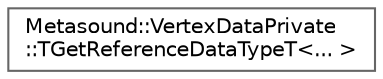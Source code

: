 digraph "Graphical Class Hierarchy"
{
 // INTERACTIVE_SVG=YES
 // LATEX_PDF_SIZE
  bgcolor="transparent";
  edge [fontname=Helvetica,fontsize=10,labelfontname=Helvetica,labelfontsize=10];
  node [fontname=Helvetica,fontsize=10,shape=box,height=0.2,width=0.4];
  rankdir="LR";
  Node0 [id="Node000000",label="Metasound::VertexDataPrivate\l::TGetReferenceDataTypeT\<... \>",height=0.2,width=0.4,color="grey40", fillcolor="white", style="filled",URL="$d5/d74/structMetasound_1_1VertexDataPrivate_1_1TGetReferenceDataTypeT.html",tooltip="TGetReferencDataTypeT is a template trait which determines the underlying type stored in a data refer..."];
}

